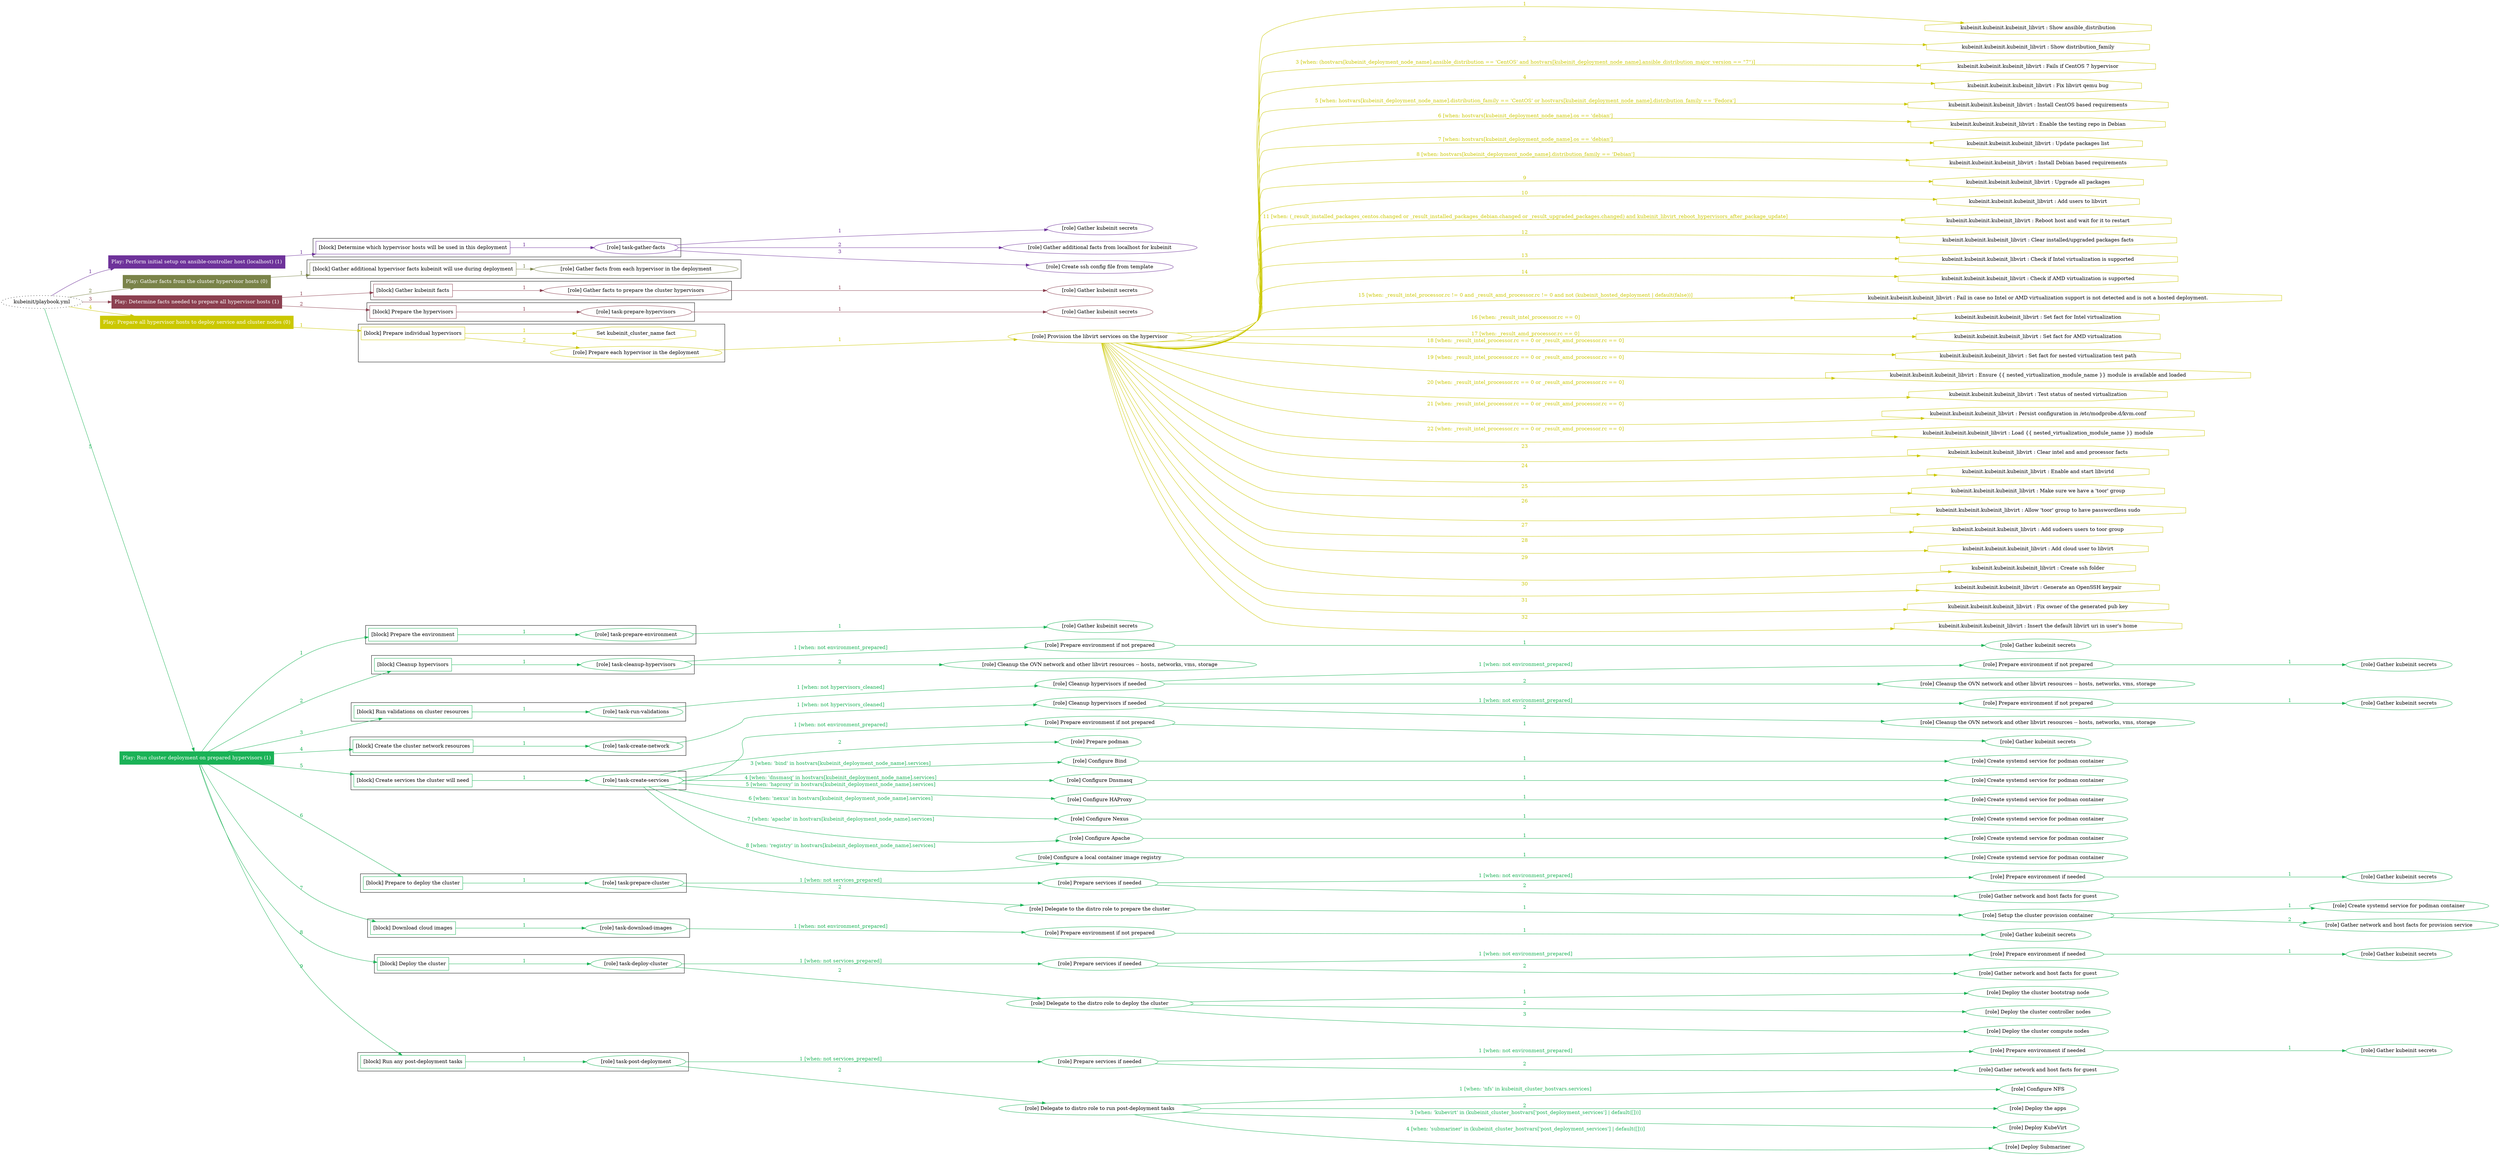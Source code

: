 digraph {
	graph [concentrate=true ordering=in rankdir=LR ratio=fill]
	edge [esep=5 sep=10]
	"kubeinit/playbook.yml" [URL="/home/runner/work/kubeinit/kubeinit/kubeinit/playbook.yml" id=playbook_a72a50b7 style=dotted]
	play_29dd4440 [label="Play: Perform initial setup on ansible-controller host (localhost) (1)" URL="/home/runner/work/kubeinit/kubeinit/kubeinit/playbook.yml" color="#6e329a" fontcolor="#ffffff" id=play_29dd4440 shape=box style=filled tooltip=localhost]
	"kubeinit/playbook.yml" -> play_29dd4440 [label="1 " color="#6e329a" fontcolor="#6e329a" id=edge_cd7d88f7 labeltooltip="1 " tooltip="1 "]
	subgraph "Gather kubeinit secrets" {
		role_7f510d42 [label="[role] Gather kubeinit secrets" URL="/home/runner/.ansible/collections/ansible_collections/kubeinit/kubeinit/roles/kubeinit_prepare/tasks/build_hypervisors_group.yml" color="#6e329a" id=role_7f510d42 tooltip="Gather kubeinit secrets"]
	}
	subgraph "Gather additional facts from localhost for kubeinit" {
		role_45a69cbd [label="[role] Gather additional facts from localhost for kubeinit" URL="/home/runner/.ansible/collections/ansible_collections/kubeinit/kubeinit/roles/kubeinit_prepare/tasks/build_hypervisors_group.yml" color="#6e329a" id=role_45a69cbd tooltip="Gather additional facts from localhost for kubeinit"]
	}
	subgraph "Create ssh config file from template" {
		role_301111be [label="[role] Create ssh config file from template" URL="/home/runner/.ansible/collections/ansible_collections/kubeinit/kubeinit/roles/kubeinit_prepare/tasks/build_hypervisors_group.yml" color="#6e329a" id=role_301111be tooltip="Create ssh config file from template"]
	}
	subgraph "task-gather-facts" {
		role_ed8b335f [label="[role] task-gather-facts" URL="/home/runner/work/kubeinit/kubeinit/kubeinit/playbook.yml" color="#6e329a" id=role_ed8b335f tooltip="task-gather-facts"]
		role_ed8b335f -> role_7f510d42 [label="1 " color="#6e329a" fontcolor="#6e329a" id=edge_62a997eb labeltooltip="1 " tooltip="1 "]
		role_ed8b335f -> role_45a69cbd [label="2 " color="#6e329a" fontcolor="#6e329a" id=edge_ddfa05ee labeltooltip="2 " tooltip="2 "]
		role_ed8b335f -> role_301111be [label="3 " color="#6e329a" fontcolor="#6e329a" id=edge_165f6ec2 labeltooltip="3 " tooltip="3 "]
	}
	subgraph "Play: Perform initial setup on ansible-controller host (localhost) (1)" {
		play_29dd4440 -> block_42598b4d [label=1 color="#6e329a" fontcolor="#6e329a" id=edge_e502e100 labeltooltip=1 tooltip=1]
		subgraph cluster_block_42598b4d {
			block_42598b4d [label="[block] Determine which hypervisor hosts will be used in this deployment" URL="/home/runner/work/kubeinit/kubeinit/kubeinit/playbook.yml" color="#6e329a" id=block_42598b4d labeltooltip="Determine which hypervisor hosts will be used in this deployment" shape=box tooltip="Determine which hypervisor hosts will be used in this deployment"]
			block_42598b4d -> role_ed8b335f [label="1 " color="#6e329a" fontcolor="#6e329a" id=edge_dca7e686 labeltooltip="1 " tooltip="1 "]
		}
	}
	play_ec956084 [label="Play: Gather facts from the cluster hypervisor hosts (0)" URL="/home/runner/work/kubeinit/kubeinit/kubeinit/playbook.yml" color="#7a8349" fontcolor="#ffffff" id=play_ec956084 shape=box style=filled tooltip="Play: Gather facts from the cluster hypervisor hosts (0)"]
	"kubeinit/playbook.yml" -> play_ec956084 [label="2 " color="#7a8349" fontcolor="#7a8349" id=edge_183a0d44 labeltooltip="2 " tooltip="2 "]
	subgraph "Gather facts from each hypervisor in the deployment" {
		role_f0b058a0 [label="[role] Gather facts from each hypervisor in the deployment" URL="/home/runner/work/kubeinit/kubeinit/kubeinit/playbook.yml" color="#7a8349" id=role_f0b058a0 tooltip="Gather facts from each hypervisor in the deployment"]
	}
	subgraph "Play: Gather facts from the cluster hypervisor hosts (0)" {
		play_ec956084 -> block_c0bea3d8 [label=1 color="#7a8349" fontcolor="#7a8349" id=edge_b801ab63 labeltooltip=1 tooltip=1]
		subgraph cluster_block_c0bea3d8 {
			block_c0bea3d8 [label="[block] Gather additional hypervisor facts kubeinit will use during deployment" URL="/home/runner/work/kubeinit/kubeinit/kubeinit/playbook.yml" color="#7a8349" id=block_c0bea3d8 labeltooltip="Gather additional hypervisor facts kubeinit will use during deployment" shape=box tooltip="Gather additional hypervisor facts kubeinit will use during deployment"]
			block_c0bea3d8 -> role_f0b058a0 [label="1 " color="#7a8349" fontcolor="#7a8349" id=edge_59c809f5 labeltooltip="1 " tooltip="1 "]
		}
	}
	play_c77e5865 [label="Play: Determine facts needed to prepare all hypervisor hosts (1)" URL="/home/runner/work/kubeinit/kubeinit/kubeinit/playbook.yml" color="#8c4050" fontcolor="#ffffff" id=play_c77e5865 shape=box style=filled tooltip=localhost]
	"kubeinit/playbook.yml" -> play_c77e5865 [label="3 " color="#8c4050" fontcolor="#8c4050" id=edge_d2c5de6d labeltooltip="3 " tooltip="3 "]
	subgraph "Gather kubeinit secrets" {
		role_819d52d3 [label="[role] Gather kubeinit secrets" URL="/home/runner/.ansible/collections/ansible_collections/kubeinit/kubeinit/roles/kubeinit_prepare/tasks/gather_kubeinit_facts.yml" color="#8c4050" id=role_819d52d3 tooltip="Gather kubeinit secrets"]
	}
	subgraph "Gather facts to prepare the cluster hypervisors" {
		role_e36f2269 [label="[role] Gather facts to prepare the cluster hypervisors" URL="/home/runner/work/kubeinit/kubeinit/kubeinit/playbook.yml" color="#8c4050" id=role_e36f2269 tooltip="Gather facts to prepare the cluster hypervisors"]
		role_e36f2269 -> role_819d52d3 [label="1 " color="#8c4050" fontcolor="#8c4050" id=edge_ea0b60e5 labeltooltip="1 " tooltip="1 "]
	}
	subgraph "Gather kubeinit secrets" {
		role_1aa150df [label="[role] Gather kubeinit secrets" URL="/home/runner/.ansible/collections/ansible_collections/kubeinit/kubeinit/roles/kubeinit_prepare/tasks/gather_kubeinit_facts.yml" color="#8c4050" id=role_1aa150df tooltip="Gather kubeinit secrets"]
	}
	subgraph "task-prepare-hypervisors" {
		role_1dd1b731 [label="[role] task-prepare-hypervisors" URL="/home/runner/work/kubeinit/kubeinit/kubeinit/playbook.yml" color="#8c4050" id=role_1dd1b731 tooltip="task-prepare-hypervisors"]
		role_1dd1b731 -> role_1aa150df [label="1 " color="#8c4050" fontcolor="#8c4050" id=edge_77750934 labeltooltip="1 " tooltip="1 "]
	}
	subgraph "Play: Determine facts needed to prepare all hypervisor hosts (1)" {
		play_c77e5865 -> block_76c46c3a [label=1 color="#8c4050" fontcolor="#8c4050" id=edge_4a7d7dd1 labeltooltip=1 tooltip=1]
		subgraph cluster_block_76c46c3a {
			block_76c46c3a [label="[block] Gather kubeinit facts" URL="/home/runner/work/kubeinit/kubeinit/kubeinit/playbook.yml" color="#8c4050" id=block_76c46c3a labeltooltip="Gather kubeinit facts" shape=box tooltip="Gather kubeinit facts"]
			block_76c46c3a -> role_e36f2269 [label="1 " color="#8c4050" fontcolor="#8c4050" id=edge_b5d8ff76 labeltooltip="1 " tooltip="1 "]
		}
		play_c77e5865 -> block_8ce80548 [label=2 color="#8c4050" fontcolor="#8c4050" id=edge_b36fd85a labeltooltip=2 tooltip=2]
		subgraph cluster_block_8ce80548 {
			block_8ce80548 [label="[block] Prepare the hypervisors" URL="/home/runner/work/kubeinit/kubeinit/kubeinit/playbook.yml" color="#8c4050" id=block_8ce80548 labeltooltip="Prepare the hypervisors" shape=box tooltip="Prepare the hypervisors"]
			block_8ce80548 -> role_1dd1b731 [label="1 " color="#8c4050" fontcolor="#8c4050" id=edge_1e4a39b8 labeltooltip="1 " tooltip="1 "]
		}
	}
	play_29054edb [label="Play: Prepare all hypervisor hosts to deploy service and cluster nodes (0)" URL="/home/runner/work/kubeinit/kubeinit/kubeinit/playbook.yml" color="#cbc801" fontcolor="#ffffff" id=play_29054edb shape=box style=filled tooltip="Play: Prepare all hypervisor hosts to deploy service and cluster nodes (0)"]
	"kubeinit/playbook.yml" -> play_29054edb [label="4 " color="#cbc801" fontcolor="#cbc801" id=edge_627e1061 labeltooltip="4 " tooltip="4 "]
	subgraph "Provision the libvirt services on the hypervisor" {
		role_dcf649a5 [label="[role] Provision the libvirt services on the hypervisor" URL="/home/runner/.ansible/collections/ansible_collections/kubeinit/kubeinit/roles/kubeinit_prepare/tasks/prepare_hypervisor.yml" color="#cbc801" id=role_dcf649a5 tooltip="Provision the libvirt services on the hypervisor"]
		task_b7b4c272 [label="kubeinit.kubeinit.kubeinit_libvirt : Show ansible_distribution" URL="/home/runner/.ansible/collections/ansible_collections/kubeinit/kubeinit/roles/kubeinit_libvirt/tasks/main.yml" color="#cbc801" id=task_b7b4c272 shape=octagon tooltip="kubeinit.kubeinit.kubeinit_libvirt : Show ansible_distribution"]
		role_dcf649a5 -> task_b7b4c272 [label="1 " color="#cbc801" fontcolor="#cbc801" id=edge_bb4b305e labeltooltip="1 " tooltip="1 "]
		task_60e3cca0 [label="kubeinit.kubeinit.kubeinit_libvirt : Show distribution_family" URL="/home/runner/.ansible/collections/ansible_collections/kubeinit/kubeinit/roles/kubeinit_libvirt/tasks/main.yml" color="#cbc801" id=task_60e3cca0 shape=octagon tooltip="kubeinit.kubeinit.kubeinit_libvirt : Show distribution_family"]
		role_dcf649a5 -> task_60e3cca0 [label="2 " color="#cbc801" fontcolor="#cbc801" id=edge_10e801df labeltooltip="2 " tooltip="2 "]
		task_bfb5bc00 [label="kubeinit.kubeinit.kubeinit_libvirt : Fails if CentOS 7 hypervisor" URL="/home/runner/.ansible/collections/ansible_collections/kubeinit/kubeinit/roles/kubeinit_libvirt/tasks/main.yml" color="#cbc801" id=task_bfb5bc00 shape=octagon tooltip="kubeinit.kubeinit.kubeinit_libvirt : Fails if CentOS 7 hypervisor"]
		role_dcf649a5 -> task_bfb5bc00 [label="3 [when: (hostvars[kubeinit_deployment_node_name].ansible_distribution == 'CentOS' and hostvars[kubeinit_deployment_node_name].ansible_distribution_major_version == \"7\")]" color="#cbc801" fontcolor="#cbc801" id=edge_b50e2a25 labeltooltip="3 [when: (hostvars[kubeinit_deployment_node_name].ansible_distribution == 'CentOS' and hostvars[kubeinit_deployment_node_name].ansible_distribution_major_version == \"7\")]" tooltip="3 [when: (hostvars[kubeinit_deployment_node_name].ansible_distribution == 'CentOS' and hostvars[kubeinit_deployment_node_name].ansible_distribution_major_version == \"7\")]"]
		task_4ad1c980 [label="kubeinit.kubeinit.kubeinit_libvirt : Fix libvirt qemu bug" URL="/home/runner/.ansible/collections/ansible_collections/kubeinit/kubeinit/roles/kubeinit_libvirt/tasks/main.yml" color="#cbc801" id=task_4ad1c980 shape=octagon tooltip="kubeinit.kubeinit.kubeinit_libvirt : Fix libvirt qemu bug"]
		role_dcf649a5 -> task_4ad1c980 [label="4 " color="#cbc801" fontcolor="#cbc801" id=edge_0c4475b6 labeltooltip="4 " tooltip="4 "]
		task_58fd966f [label="kubeinit.kubeinit.kubeinit_libvirt : Install CentOS based requirements" URL="/home/runner/.ansible/collections/ansible_collections/kubeinit/kubeinit/roles/kubeinit_libvirt/tasks/main.yml" color="#cbc801" id=task_58fd966f shape=octagon tooltip="kubeinit.kubeinit.kubeinit_libvirt : Install CentOS based requirements"]
		role_dcf649a5 -> task_58fd966f [label="5 [when: hostvars[kubeinit_deployment_node_name].distribution_family == 'CentOS' or hostvars[kubeinit_deployment_node_name].distribution_family == 'Fedora']" color="#cbc801" fontcolor="#cbc801" id=edge_6ba43ff0 labeltooltip="5 [when: hostvars[kubeinit_deployment_node_name].distribution_family == 'CentOS' or hostvars[kubeinit_deployment_node_name].distribution_family == 'Fedora']" tooltip="5 [when: hostvars[kubeinit_deployment_node_name].distribution_family == 'CentOS' or hostvars[kubeinit_deployment_node_name].distribution_family == 'Fedora']"]
		task_e6cf2535 [label="kubeinit.kubeinit.kubeinit_libvirt : Enable the testing repo in Debian" URL="/home/runner/.ansible/collections/ansible_collections/kubeinit/kubeinit/roles/kubeinit_libvirt/tasks/main.yml" color="#cbc801" id=task_e6cf2535 shape=octagon tooltip="kubeinit.kubeinit.kubeinit_libvirt : Enable the testing repo in Debian"]
		role_dcf649a5 -> task_e6cf2535 [label="6 [when: hostvars[kubeinit_deployment_node_name].os == 'debian']" color="#cbc801" fontcolor="#cbc801" id=edge_d4a24466 labeltooltip="6 [when: hostvars[kubeinit_deployment_node_name].os == 'debian']" tooltip="6 [when: hostvars[kubeinit_deployment_node_name].os == 'debian']"]
		task_20367dad [label="kubeinit.kubeinit.kubeinit_libvirt : Update packages list" URL="/home/runner/.ansible/collections/ansible_collections/kubeinit/kubeinit/roles/kubeinit_libvirt/tasks/main.yml" color="#cbc801" id=task_20367dad shape=octagon tooltip="kubeinit.kubeinit.kubeinit_libvirt : Update packages list"]
		role_dcf649a5 -> task_20367dad [label="7 [when: hostvars[kubeinit_deployment_node_name].os == 'debian']" color="#cbc801" fontcolor="#cbc801" id=edge_d203349f labeltooltip="7 [when: hostvars[kubeinit_deployment_node_name].os == 'debian']" tooltip="7 [when: hostvars[kubeinit_deployment_node_name].os == 'debian']"]
		task_f97d7c8e [label="kubeinit.kubeinit.kubeinit_libvirt : Install Debian based requirements" URL="/home/runner/.ansible/collections/ansible_collections/kubeinit/kubeinit/roles/kubeinit_libvirt/tasks/main.yml" color="#cbc801" id=task_f97d7c8e shape=octagon tooltip="kubeinit.kubeinit.kubeinit_libvirt : Install Debian based requirements"]
		role_dcf649a5 -> task_f97d7c8e [label="8 [when: hostvars[kubeinit_deployment_node_name].distribution_family == 'Debian']" color="#cbc801" fontcolor="#cbc801" id=edge_1debdeb8 labeltooltip="8 [when: hostvars[kubeinit_deployment_node_name].distribution_family == 'Debian']" tooltip="8 [when: hostvars[kubeinit_deployment_node_name].distribution_family == 'Debian']"]
		task_f9f247a0 [label="kubeinit.kubeinit.kubeinit_libvirt : Upgrade all packages" URL="/home/runner/.ansible/collections/ansible_collections/kubeinit/kubeinit/roles/kubeinit_libvirt/tasks/main.yml" color="#cbc801" id=task_f9f247a0 shape=octagon tooltip="kubeinit.kubeinit.kubeinit_libvirt : Upgrade all packages"]
		role_dcf649a5 -> task_f9f247a0 [label="9 " color="#cbc801" fontcolor="#cbc801" id=edge_c7c4440d labeltooltip="9 " tooltip="9 "]
		task_2bb0c887 [label="kubeinit.kubeinit.kubeinit_libvirt : Add users to libvirt" URL="/home/runner/.ansible/collections/ansible_collections/kubeinit/kubeinit/roles/kubeinit_libvirt/tasks/main.yml" color="#cbc801" id=task_2bb0c887 shape=octagon tooltip="kubeinit.kubeinit.kubeinit_libvirt : Add users to libvirt"]
		role_dcf649a5 -> task_2bb0c887 [label="10 " color="#cbc801" fontcolor="#cbc801" id=edge_b8307fe8 labeltooltip="10 " tooltip="10 "]
		task_7b189bf1 [label="kubeinit.kubeinit.kubeinit_libvirt : Reboot host and wait for it to restart" URL="/home/runner/.ansible/collections/ansible_collections/kubeinit/kubeinit/roles/kubeinit_libvirt/tasks/main.yml" color="#cbc801" id=task_7b189bf1 shape=octagon tooltip="kubeinit.kubeinit.kubeinit_libvirt : Reboot host and wait for it to restart"]
		role_dcf649a5 -> task_7b189bf1 [label="11 [when: (_result_installed_packages_centos.changed or _result_installed_packages_debian.changed or _result_upgraded_packages.changed) and kubeinit_libvirt_reboot_hypervisors_after_package_update]" color="#cbc801" fontcolor="#cbc801" id=edge_fae37c05 labeltooltip="11 [when: (_result_installed_packages_centos.changed or _result_installed_packages_debian.changed or _result_upgraded_packages.changed) and kubeinit_libvirt_reboot_hypervisors_after_package_update]" tooltip="11 [when: (_result_installed_packages_centos.changed or _result_installed_packages_debian.changed or _result_upgraded_packages.changed) and kubeinit_libvirt_reboot_hypervisors_after_package_update]"]
		task_d1019d55 [label="kubeinit.kubeinit.kubeinit_libvirt : Clear installed/upgraded packages facts" URL="/home/runner/.ansible/collections/ansible_collections/kubeinit/kubeinit/roles/kubeinit_libvirt/tasks/main.yml" color="#cbc801" id=task_d1019d55 shape=octagon tooltip="kubeinit.kubeinit.kubeinit_libvirt : Clear installed/upgraded packages facts"]
		role_dcf649a5 -> task_d1019d55 [label="12 " color="#cbc801" fontcolor="#cbc801" id=edge_f120cced labeltooltip="12 " tooltip="12 "]
		task_6c3211c2 [label="kubeinit.kubeinit.kubeinit_libvirt : Check if Intel virtualization is supported" URL="/home/runner/.ansible/collections/ansible_collections/kubeinit/kubeinit/roles/kubeinit_libvirt/tasks/main.yml" color="#cbc801" id=task_6c3211c2 shape=octagon tooltip="kubeinit.kubeinit.kubeinit_libvirt : Check if Intel virtualization is supported"]
		role_dcf649a5 -> task_6c3211c2 [label="13 " color="#cbc801" fontcolor="#cbc801" id=edge_d59e0708 labeltooltip="13 " tooltip="13 "]
		task_6e9719f5 [label="kubeinit.kubeinit.kubeinit_libvirt : Check if AMD virtualization is supported" URL="/home/runner/.ansible/collections/ansible_collections/kubeinit/kubeinit/roles/kubeinit_libvirt/tasks/main.yml" color="#cbc801" id=task_6e9719f5 shape=octagon tooltip="kubeinit.kubeinit.kubeinit_libvirt : Check if AMD virtualization is supported"]
		role_dcf649a5 -> task_6e9719f5 [label="14 " color="#cbc801" fontcolor="#cbc801" id=edge_633a7a30 labeltooltip="14 " tooltip="14 "]
		task_1335b379 [label="kubeinit.kubeinit.kubeinit_libvirt : Fail in case no Intel or AMD virtualization support is not detected and is not a hosted deployment." URL="/home/runner/.ansible/collections/ansible_collections/kubeinit/kubeinit/roles/kubeinit_libvirt/tasks/main.yml" color="#cbc801" id=task_1335b379 shape=octagon tooltip="kubeinit.kubeinit.kubeinit_libvirt : Fail in case no Intel or AMD virtualization support is not detected and is not a hosted deployment."]
		role_dcf649a5 -> task_1335b379 [label="15 [when: _result_intel_processor.rc != 0 and _result_amd_processor.rc != 0 and not (kubeinit_hosted_deployment | default(false))]" color="#cbc801" fontcolor="#cbc801" id=edge_c411a410 labeltooltip="15 [when: _result_intel_processor.rc != 0 and _result_amd_processor.rc != 0 and not (kubeinit_hosted_deployment | default(false))]" tooltip="15 [when: _result_intel_processor.rc != 0 and _result_amd_processor.rc != 0 and not (kubeinit_hosted_deployment | default(false))]"]
		task_68e436b3 [label="kubeinit.kubeinit.kubeinit_libvirt : Set fact for Intel virtualization" URL="/home/runner/.ansible/collections/ansible_collections/kubeinit/kubeinit/roles/kubeinit_libvirt/tasks/main.yml" color="#cbc801" id=task_68e436b3 shape=octagon tooltip="kubeinit.kubeinit.kubeinit_libvirt : Set fact for Intel virtualization"]
		role_dcf649a5 -> task_68e436b3 [label="16 [when: _result_intel_processor.rc == 0]" color="#cbc801" fontcolor="#cbc801" id=edge_a5280c48 labeltooltip="16 [when: _result_intel_processor.rc == 0]" tooltip="16 [when: _result_intel_processor.rc == 0]"]
		task_daeac2ab [label="kubeinit.kubeinit.kubeinit_libvirt : Set fact for AMD virtualization" URL="/home/runner/.ansible/collections/ansible_collections/kubeinit/kubeinit/roles/kubeinit_libvirt/tasks/main.yml" color="#cbc801" id=task_daeac2ab shape=octagon tooltip="kubeinit.kubeinit.kubeinit_libvirt : Set fact for AMD virtualization"]
		role_dcf649a5 -> task_daeac2ab [label="17 [when: _result_amd_processor.rc == 0]" color="#cbc801" fontcolor="#cbc801" id=edge_14ffef61 labeltooltip="17 [when: _result_amd_processor.rc == 0]" tooltip="17 [when: _result_amd_processor.rc == 0]"]
		task_d82decf0 [label="kubeinit.kubeinit.kubeinit_libvirt : Set fact for nested virtualization test path" URL="/home/runner/.ansible/collections/ansible_collections/kubeinit/kubeinit/roles/kubeinit_libvirt/tasks/main.yml" color="#cbc801" id=task_d82decf0 shape=octagon tooltip="kubeinit.kubeinit.kubeinit_libvirt : Set fact for nested virtualization test path"]
		role_dcf649a5 -> task_d82decf0 [label="18 [when: _result_intel_processor.rc == 0 or _result_amd_processor.rc == 0]" color="#cbc801" fontcolor="#cbc801" id=edge_01ebd834 labeltooltip="18 [when: _result_intel_processor.rc == 0 or _result_amd_processor.rc == 0]" tooltip="18 [when: _result_intel_processor.rc == 0 or _result_amd_processor.rc == 0]"]
		task_16e4ade7 [label="kubeinit.kubeinit.kubeinit_libvirt : Ensure {{ nested_virtualization_module_name }} module is available and loaded" URL="/home/runner/.ansible/collections/ansible_collections/kubeinit/kubeinit/roles/kubeinit_libvirt/tasks/main.yml" color="#cbc801" id=task_16e4ade7 shape=octagon tooltip="kubeinit.kubeinit.kubeinit_libvirt : Ensure {{ nested_virtualization_module_name }} module is available and loaded"]
		role_dcf649a5 -> task_16e4ade7 [label="19 [when: _result_intel_processor.rc == 0 or _result_amd_processor.rc == 0]" color="#cbc801" fontcolor="#cbc801" id=edge_50c5b36d labeltooltip="19 [when: _result_intel_processor.rc == 0 or _result_amd_processor.rc == 0]" tooltip="19 [when: _result_intel_processor.rc == 0 or _result_amd_processor.rc == 0]"]
		task_f0f0cc07 [label="kubeinit.kubeinit.kubeinit_libvirt : Test status of nested virtualization" URL="/home/runner/.ansible/collections/ansible_collections/kubeinit/kubeinit/roles/kubeinit_libvirt/tasks/main.yml" color="#cbc801" id=task_f0f0cc07 shape=octagon tooltip="kubeinit.kubeinit.kubeinit_libvirt : Test status of nested virtualization"]
		role_dcf649a5 -> task_f0f0cc07 [label="20 [when: _result_intel_processor.rc == 0 or _result_amd_processor.rc == 0]" color="#cbc801" fontcolor="#cbc801" id=edge_6a9ce207 labeltooltip="20 [when: _result_intel_processor.rc == 0 or _result_amd_processor.rc == 0]" tooltip="20 [when: _result_intel_processor.rc == 0 or _result_amd_processor.rc == 0]"]
		task_36b452a0 [label="kubeinit.kubeinit.kubeinit_libvirt : Persist configuration in /etc/modprobe.d/kvm.conf" URL="/home/runner/.ansible/collections/ansible_collections/kubeinit/kubeinit/roles/kubeinit_libvirt/tasks/main.yml" color="#cbc801" id=task_36b452a0 shape=octagon tooltip="kubeinit.kubeinit.kubeinit_libvirt : Persist configuration in /etc/modprobe.d/kvm.conf"]
		role_dcf649a5 -> task_36b452a0 [label="21 [when: _result_intel_processor.rc == 0 or _result_amd_processor.rc == 0]" color="#cbc801" fontcolor="#cbc801" id=edge_0121e9fc labeltooltip="21 [when: _result_intel_processor.rc == 0 or _result_amd_processor.rc == 0]" tooltip="21 [when: _result_intel_processor.rc == 0 or _result_amd_processor.rc == 0]"]
		task_b3efa977 [label="kubeinit.kubeinit.kubeinit_libvirt : Load {{ nested_virtualization_module_name }} module" URL="/home/runner/.ansible/collections/ansible_collections/kubeinit/kubeinit/roles/kubeinit_libvirt/tasks/main.yml" color="#cbc801" id=task_b3efa977 shape=octagon tooltip="kubeinit.kubeinit.kubeinit_libvirt : Load {{ nested_virtualization_module_name }} module"]
		role_dcf649a5 -> task_b3efa977 [label="22 [when: _result_intel_processor.rc == 0 or _result_amd_processor.rc == 0]" color="#cbc801" fontcolor="#cbc801" id=edge_24661635 labeltooltip="22 [when: _result_intel_processor.rc == 0 or _result_amd_processor.rc == 0]" tooltip="22 [when: _result_intel_processor.rc == 0 or _result_amd_processor.rc == 0]"]
		task_f495adf6 [label="kubeinit.kubeinit.kubeinit_libvirt : Clear intel and amd processor facts" URL="/home/runner/.ansible/collections/ansible_collections/kubeinit/kubeinit/roles/kubeinit_libvirt/tasks/main.yml" color="#cbc801" id=task_f495adf6 shape=octagon tooltip="kubeinit.kubeinit.kubeinit_libvirt : Clear intel and amd processor facts"]
		role_dcf649a5 -> task_f495adf6 [label="23 " color="#cbc801" fontcolor="#cbc801" id=edge_e2ea3a13 labeltooltip="23 " tooltip="23 "]
		task_d863827b [label="kubeinit.kubeinit.kubeinit_libvirt : Enable and start libvirtd" URL="/home/runner/.ansible/collections/ansible_collections/kubeinit/kubeinit/roles/kubeinit_libvirt/tasks/main.yml" color="#cbc801" id=task_d863827b shape=octagon tooltip="kubeinit.kubeinit.kubeinit_libvirt : Enable and start libvirtd"]
		role_dcf649a5 -> task_d863827b [label="24 " color="#cbc801" fontcolor="#cbc801" id=edge_d9e9094c labeltooltip="24 " tooltip="24 "]
		task_21c44d51 [label="kubeinit.kubeinit.kubeinit_libvirt : Make sure we have a 'toor' group" URL="/home/runner/.ansible/collections/ansible_collections/kubeinit/kubeinit/roles/kubeinit_libvirt/tasks/60_create_cloud_user.yml" color="#cbc801" id=task_21c44d51 shape=octagon tooltip="kubeinit.kubeinit.kubeinit_libvirt : Make sure we have a 'toor' group"]
		role_dcf649a5 -> task_21c44d51 [label="25 " color="#cbc801" fontcolor="#cbc801" id=edge_2792b964 labeltooltip="25 " tooltip="25 "]
		task_2e773297 [label="kubeinit.kubeinit.kubeinit_libvirt : Allow 'toor' group to have passwordless sudo" URL="/home/runner/.ansible/collections/ansible_collections/kubeinit/kubeinit/roles/kubeinit_libvirt/tasks/60_create_cloud_user.yml" color="#cbc801" id=task_2e773297 shape=octagon tooltip="kubeinit.kubeinit.kubeinit_libvirt : Allow 'toor' group to have passwordless sudo"]
		role_dcf649a5 -> task_2e773297 [label="26 " color="#cbc801" fontcolor="#cbc801" id=edge_ca33b424 labeltooltip="26 " tooltip="26 "]
		task_a980520c [label="kubeinit.kubeinit.kubeinit_libvirt : Add sudoers users to toor group" URL="/home/runner/.ansible/collections/ansible_collections/kubeinit/kubeinit/roles/kubeinit_libvirt/tasks/60_create_cloud_user.yml" color="#cbc801" id=task_a980520c shape=octagon tooltip="kubeinit.kubeinit.kubeinit_libvirt : Add sudoers users to toor group"]
		role_dcf649a5 -> task_a980520c [label="27 " color="#cbc801" fontcolor="#cbc801" id=edge_67d0ac57 labeltooltip="27 " tooltip="27 "]
		task_0acf9185 [label="kubeinit.kubeinit.kubeinit_libvirt : Add cloud user to libvirt" URL="/home/runner/.ansible/collections/ansible_collections/kubeinit/kubeinit/roles/kubeinit_libvirt/tasks/60_create_cloud_user.yml" color="#cbc801" id=task_0acf9185 shape=octagon tooltip="kubeinit.kubeinit.kubeinit_libvirt : Add cloud user to libvirt"]
		role_dcf649a5 -> task_0acf9185 [label="28 " color="#cbc801" fontcolor="#cbc801" id=edge_76427fd0 labeltooltip="28 " tooltip="28 "]
		task_e9f2a9d9 [label="kubeinit.kubeinit.kubeinit_libvirt : Create ssh folder" URL="/home/runner/.ansible/collections/ansible_collections/kubeinit/kubeinit/roles/kubeinit_libvirt/tasks/60_create_cloud_user.yml" color="#cbc801" id=task_e9f2a9d9 shape=octagon tooltip="kubeinit.kubeinit.kubeinit_libvirt : Create ssh folder"]
		role_dcf649a5 -> task_e9f2a9d9 [label="29 " color="#cbc801" fontcolor="#cbc801" id=edge_60a2a940 labeltooltip="29 " tooltip="29 "]
		task_d1a26371 [label="kubeinit.kubeinit.kubeinit_libvirt : Generate an OpenSSH keypair" URL="/home/runner/.ansible/collections/ansible_collections/kubeinit/kubeinit/roles/kubeinit_libvirt/tasks/60_create_cloud_user.yml" color="#cbc801" id=task_d1a26371 shape=octagon tooltip="kubeinit.kubeinit.kubeinit_libvirt : Generate an OpenSSH keypair"]
		role_dcf649a5 -> task_d1a26371 [label="30 " color="#cbc801" fontcolor="#cbc801" id=edge_ca2cbce5 labeltooltip="30 " tooltip="30 "]
		task_8a8df5bc [label="kubeinit.kubeinit.kubeinit_libvirt : Fix owner of the generated pub key" URL="/home/runner/.ansible/collections/ansible_collections/kubeinit/kubeinit/roles/kubeinit_libvirt/tasks/60_create_cloud_user.yml" color="#cbc801" id=task_8a8df5bc shape=octagon tooltip="kubeinit.kubeinit.kubeinit_libvirt : Fix owner of the generated pub key"]
		role_dcf649a5 -> task_8a8df5bc [label="31 " color="#cbc801" fontcolor="#cbc801" id=edge_afa00021 labeltooltip="31 " tooltip="31 "]
		task_5d684262 [label="kubeinit.kubeinit.kubeinit_libvirt : Insert the default libvirt uri in user's home" URL="/home/runner/.ansible/collections/ansible_collections/kubeinit/kubeinit/roles/kubeinit_libvirt/tasks/60_create_cloud_user.yml" color="#cbc801" id=task_5d684262 shape=octagon tooltip="kubeinit.kubeinit.kubeinit_libvirt : Insert the default libvirt uri in user's home"]
		role_dcf649a5 -> task_5d684262 [label="32 " color="#cbc801" fontcolor="#cbc801" id=edge_d761785a labeltooltip="32 " tooltip="32 "]
	}
	subgraph "Prepare each hypervisor in the deployment" {
		role_b0ca02f2 [label="[role] Prepare each hypervisor in the deployment" URL="/home/runner/work/kubeinit/kubeinit/kubeinit/playbook.yml" color="#cbc801" id=role_b0ca02f2 tooltip="Prepare each hypervisor in the deployment"]
		role_b0ca02f2 -> role_dcf649a5 [label="1 " color="#cbc801" fontcolor="#cbc801" id=edge_4faad61c labeltooltip="1 " tooltip="1 "]
	}
	subgraph "Play: Prepare all hypervisor hosts to deploy service and cluster nodes (0)" {
		play_29054edb -> block_4ee35527 [label=1 color="#cbc801" fontcolor="#cbc801" id=edge_351e36d5 labeltooltip=1 tooltip=1]
		subgraph cluster_block_4ee35527 {
			block_4ee35527 [label="[block] Prepare individual hypervisors" URL="/home/runner/work/kubeinit/kubeinit/kubeinit/playbook.yml" color="#cbc801" id=block_4ee35527 labeltooltip="Prepare individual hypervisors" shape=box tooltip="Prepare individual hypervisors"]
			block_4ee35527 -> role_b0ca02f2 [label="2 " color="#cbc801" fontcolor="#cbc801" id=edge_3c2c0002 labeltooltip="2 " tooltip="2 "]
			task_90b47d57 [label="Set kubeinit_cluster_name fact" URL="/home/runner/work/kubeinit/kubeinit/kubeinit/playbook.yml" color="#cbc801" id=task_90b47d57 shape=octagon tooltip="Set kubeinit_cluster_name fact"]
			block_4ee35527 -> task_90b47d57 [label="1 " color="#cbc801" fontcolor="#cbc801" id=edge_bd31d4db labeltooltip="1 " tooltip="1 "]
		}
	}
	play_d3cd2fb7 [label="Play: Run cluster deployment on prepared hypervisors (1)" URL="/home/runner/work/kubeinit/kubeinit/kubeinit/playbook.yml" color="#1ab256" fontcolor="#ffffff" id=play_d3cd2fb7 shape=box style=filled tooltip=localhost]
	"kubeinit/playbook.yml" -> play_d3cd2fb7 [label="5 " color="#1ab256" fontcolor="#1ab256" id=edge_cc7d4448 labeltooltip="5 " tooltip="5 "]
	subgraph "Gather kubeinit secrets" {
		role_bbb17568 [label="[role] Gather kubeinit secrets" URL="/home/runner/.ansible/collections/ansible_collections/kubeinit/kubeinit/roles/kubeinit_prepare/tasks/gather_kubeinit_facts.yml" color="#1ab256" id=role_bbb17568 tooltip="Gather kubeinit secrets"]
	}
	subgraph "task-prepare-environment" {
		role_a2eac39b [label="[role] task-prepare-environment" URL="/home/runner/work/kubeinit/kubeinit/kubeinit/playbook.yml" color="#1ab256" id=role_a2eac39b tooltip="task-prepare-environment"]
		role_a2eac39b -> role_bbb17568 [label="1 " color="#1ab256" fontcolor="#1ab256" id=edge_2dab099c labeltooltip="1 " tooltip="1 "]
	}
	subgraph "Gather kubeinit secrets" {
		role_510c32c3 [label="[role] Gather kubeinit secrets" URL="/home/runner/.ansible/collections/ansible_collections/kubeinit/kubeinit/roles/kubeinit_prepare/tasks/gather_kubeinit_facts.yml" color="#1ab256" id=role_510c32c3 tooltip="Gather kubeinit secrets"]
	}
	subgraph "Prepare environment if not prepared" {
		role_bcc28a99 [label="[role] Prepare environment if not prepared" URL="/home/runner/.ansible/collections/ansible_collections/kubeinit/kubeinit/roles/kubeinit_prepare/tasks/cleanup_hypervisors.yml" color="#1ab256" id=role_bcc28a99 tooltip="Prepare environment if not prepared"]
		role_bcc28a99 -> role_510c32c3 [label="1 " color="#1ab256" fontcolor="#1ab256" id=edge_a059fdaa labeltooltip="1 " tooltip="1 "]
	}
	subgraph "Cleanup the OVN network and other libvirt resources -- hosts, networks, vms, storage" {
		role_28144288 [label="[role] Cleanup the OVN network and other libvirt resources -- hosts, networks, vms, storage" URL="/home/runner/.ansible/collections/ansible_collections/kubeinit/kubeinit/roles/kubeinit_prepare/tasks/cleanup_hypervisors.yml" color="#1ab256" id=role_28144288 tooltip="Cleanup the OVN network and other libvirt resources -- hosts, networks, vms, storage"]
	}
	subgraph "task-cleanup-hypervisors" {
		role_d6d2a71e [label="[role] task-cleanup-hypervisors" URL="/home/runner/work/kubeinit/kubeinit/kubeinit/playbook.yml" color="#1ab256" id=role_d6d2a71e tooltip="task-cleanup-hypervisors"]
		role_d6d2a71e -> role_bcc28a99 [label="1 [when: not environment_prepared]" color="#1ab256" fontcolor="#1ab256" id=edge_4e6d4860 labeltooltip="1 [when: not environment_prepared]" tooltip="1 [when: not environment_prepared]"]
		role_d6d2a71e -> role_28144288 [label="2 " color="#1ab256" fontcolor="#1ab256" id=edge_99b55778 labeltooltip="2 " tooltip="2 "]
	}
	subgraph "Gather kubeinit secrets" {
		role_60c75d0f [label="[role] Gather kubeinit secrets" URL="/home/runner/.ansible/collections/ansible_collections/kubeinit/kubeinit/roles/kubeinit_prepare/tasks/gather_kubeinit_facts.yml" color="#1ab256" id=role_60c75d0f tooltip="Gather kubeinit secrets"]
	}
	subgraph "Prepare environment if not prepared" {
		role_01d655c7 [label="[role] Prepare environment if not prepared" URL="/home/runner/.ansible/collections/ansible_collections/kubeinit/kubeinit/roles/kubeinit_prepare/tasks/cleanup_hypervisors.yml" color="#1ab256" id=role_01d655c7 tooltip="Prepare environment if not prepared"]
		role_01d655c7 -> role_60c75d0f [label="1 " color="#1ab256" fontcolor="#1ab256" id=edge_7370a616 labeltooltip="1 " tooltip="1 "]
	}
	subgraph "Cleanup the OVN network and other libvirt resources -- hosts, networks, vms, storage" {
		role_5a25b4f3 [label="[role] Cleanup the OVN network and other libvirt resources -- hosts, networks, vms, storage" URL="/home/runner/.ansible/collections/ansible_collections/kubeinit/kubeinit/roles/kubeinit_prepare/tasks/cleanup_hypervisors.yml" color="#1ab256" id=role_5a25b4f3 tooltip="Cleanup the OVN network and other libvirt resources -- hosts, networks, vms, storage"]
	}
	subgraph "Cleanup hypervisors if needed" {
		role_db01457c [label="[role] Cleanup hypervisors if needed" URL="/home/runner/.ansible/collections/ansible_collections/kubeinit/kubeinit/roles/kubeinit_validations/tasks/main.yml" color="#1ab256" id=role_db01457c tooltip="Cleanup hypervisors if needed"]
		role_db01457c -> role_01d655c7 [label="1 [when: not environment_prepared]" color="#1ab256" fontcolor="#1ab256" id=edge_03711c69 labeltooltip="1 [when: not environment_prepared]" tooltip="1 [when: not environment_prepared]"]
		role_db01457c -> role_5a25b4f3 [label="2 " color="#1ab256" fontcolor="#1ab256" id=edge_7a6da14c labeltooltip="2 " tooltip="2 "]
	}
	subgraph "task-run-validations" {
		role_72bd435e [label="[role] task-run-validations" URL="/home/runner/work/kubeinit/kubeinit/kubeinit/playbook.yml" color="#1ab256" id=role_72bd435e tooltip="task-run-validations"]
		role_72bd435e -> role_db01457c [label="1 [when: not hypervisors_cleaned]" color="#1ab256" fontcolor="#1ab256" id=edge_d293fac6 labeltooltip="1 [when: not hypervisors_cleaned]" tooltip="1 [when: not hypervisors_cleaned]"]
	}
	subgraph "Gather kubeinit secrets" {
		role_cc960df2 [label="[role] Gather kubeinit secrets" URL="/home/runner/.ansible/collections/ansible_collections/kubeinit/kubeinit/roles/kubeinit_prepare/tasks/gather_kubeinit_facts.yml" color="#1ab256" id=role_cc960df2 tooltip="Gather kubeinit secrets"]
	}
	subgraph "Prepare environment if not prepared" {
		role_611629b3 [label="[role] Prepare environment if not prepared" URL="/home/runner/.ansible/collections/ansible_collections/kubeinit/kubeinit/roles/kubeinit_prepare/tasks/cleanup_hypervisors.yml" color="#1ab256" id=role_611629b3 tooltip="Prepare environment if not prepared"]
		role_611629b3 -> role_cc960df2 [label="1 " color="#1ab256" fontcolor="#1ab256" id=edge_fdc37c6b labeltooltip="1 " tooltip="1 "]
	}
	subgraph "Cleanup the OVN network and other libvirt resources -- hosts, networks, vms, storage" {
		role_656547c8 [label="[role] Cleanup the OVN network and other libvirt resources -- hosts, networks, vms, storage" URL="/home/runner/.ansible/collections/ansible_collections/kubeinit/kubeinit/roles/kubeinit_prepare/tasks/cleanup_hypervisors.yml" color="#1ab256" id=role_656547c8 tooltip="Cleanup the OVN network and other libvirt resources -- hosts, networks, vms, storage"]
	}
	subgraph "Cleanup hypervisors if needed" {
		role_6fb7e139 [label="[role] Cleanup hypervisors if needed" URL="/home/runner/.ansible/collections/ansible_collections/kubeinit/kubeinit/roles/kubeinit_libvirt/tasks/create_network.yml" color="#1ab256" id=role_6fb7e139 tooltip="Cleanup hypervisors if needed"]
		role_6fb7e139 -> role_611629b3 [label="1 [when: not environment_prepared]" color="#1ab256" fontcolor="#1ab256" id=edge_8e4236a9 labeltooltip="1 [when: not environment_prepared]" tooltip="1 [when: not environment_prepared]"]
		role_6fb7e139 -> role_656547c8 [label="2 " color="#1ab256" fontcolor="#1ab256" id=edge_e2aa7b15 labeltooltip="2 " tooltip="2 "]
	}
	subgraph "task-create-network" {
		role_c7f1cdec [label="[role] task-create-network" URL="/home/runner/work/kubeinit/kubeinit/kubeinit/playbook.yml" color="#1ab256" id=role_c7f1cdec tooltip="task-create-network"]
		role_c7f1cdec -> role_6fb7e139 [label="1 [when: not hypervisors_cleaned]" color="#1ab256" fontcolor="#1ab256" id=edge_347e2d36 labeltooltip="1 [when: not hypervisors_cleaned]" tooltip="1 [when: not hypervisors_cleaned]"]
	}
	subgraph "Gather kubeinit secrets" {
		role_6dc2bdc4 [label="[role] Gather kubeinit secrets" URL="/home/runner/.ansible/collections/ansible_collections/kubeinit/kubeinit/roles/kubeinit_prepare/tasks/gather_kubeinit_facts.yml" color="#1ab256" id=role_6dc2bdc4 tooltip="Gather kubeinit secrets"]
	}
	subgraph "Prepare environment if not prepared" {
		role_7e6ad8ce [label="[role] Prepare environment if not prepared" URL="/home/runner/.ansible/collections/ansible_collections/kubeinit/kubeinit/roles/kubeinit_services/tasks/main.yml" color="#1ab256" id=role_7e6ad8ce tooltip="Prepare environment if not prepared"]
		role_7e6ad8ce -> role_6dc2bdc4 [label="1 " color="#1ab256" fontcolor="#1ab256" id=edge_6bf66fd1 labeltooltip="1 " tooltip="1 "]
	}
	subgraph "Prepare podman" {
		role_31154711 [label="[role] Prepare podman" URL="/home/runner/.ansible/collections/ansible_collections/kubeinit/kubeinit/roles/kubeinit_services/tasks/00_create_service_pod.yml" color="#1ab256" id=role_31154711 tooltip="Prepare podman"]
	}
	subgraph "Create systemd service for podman container" {
		role_96325303 [label="[role] Create systemd service for podman container" URL="/home/runner/.ansible/collections/ansible_collections/kubeinit/kubeinit/roles/kubeinit_bind/tasks/main.yml" color="#1ab256" id=role_96325303 tooltip="Create systemd service for podman container"]
	}
	subgraph "Configure Bind" {
		role_a5afdd66 [label="[role] Configure Bind" URL="/home/runner/.ansible/collections/ansible_collections/kubeinit/kubeinit/roles/kubeinit_services/tasks/start_services_containers.yml" color="#1ab256" id=role_a5afdd66 tooltip="Configure Bind"]
		role_a5afdd66 -> role_96325303 [label="1 " color="#1ab256" fontcolor="#1ab256" id=edge_50132834 labeltooltip="1 " tooltip="1 "]
	}
	subgraph "Create systemd service for podman container" {
		role_2cf7a1b9 [label="[role] Create systemd service for podman container" URL="/home/runner/.ansible/collections/ansible_collections/kubeinit/kubeinit/roles/kubeinit_dnsmasq/tasks/main.yml" color="#1ab256" id=role_2cf7a1b9 tooltip="Create systemd service for podman container"]
	}
	subgraph "Configure Dnsmasq" {
		role_2277ed04 [label="[role] Configure Dnsmasq" URL="/home/runner/.ansible/collections/ansible_collections/kubeinit/kubeinit/roles/kubeinit_services/tasks/start_services_containers.yml" color="#1ab256" id=role_2277ed04 tooltip="Configure Dnsmasq"]
		role_2277ed04 -> role_2cf7a1b9 [label="1 " color="#1ab256" fontcolor="#1ab256" id=edge_5ef679e3 labeltooltip="1 " tooltip="1 "]
	}
	subgraph "Create systemd service for podman container" {
		role_2f3a4392 [label="[role] Create systemd service for podman container" URL="/home/runner/.ansible/collections/ansible_collections/kubeinit/kubeinit/roles/kubeinit_haproxy/tasks/main.yml" color="#1ab256" id=role_2f3a4392 tooltip="Create systemd service for podman container"]
	}
	subgraph "Configure HAProxy" {
		role_c9970d60 [label="[role] Configure HAProxy" URL="/home/runner/.ansible/collections/ansible_collections/kubeinit/kubeinit/roles/kubeinit_services/tasks/start_services_containers.yml" color="#1ab256" id=role_c9970d60 tooltip="Configure HAProxy"]
		role_c9970d60 -> role_2f3a4392 [label="1 " color="#1ab256" fontcolor="#1ab256" id=edge_4480c8ac labeltooltip="1 " tooltip="1 "]
	}
	subgraph "Create systemd service for podman container" {
		role_775e7cf2 [label="[role] Create systemd service for podman container" URL="/home/runner/.ansible/collections/ansible_collections/kubeinit/kubeinit/roles/kubeinit_nexus/tasks/main.yml" color="#1ab256" id=role_775e7cf2 tooltip="Create systemd service for podman container"]
	}
	subgraph "Configure Nexus" {
		role_a104de32 [label="[role] Configure Nexus" URL="/home/runner/.ansible/collections/ansible_collections/kubeinit/kubeinit/roles/kubeinit_services/tasks/start_services_containers.yml" color="#1ab256" id=role_a104de32 tooltip="Configure Nexus"]
		role_a104de32 -> role_775e7cf2 [label="1 " color="#1ab256" fontcolor="#1ab256" id=edge_dcd89a65 labeltooltip="1 " tooltip="1 "]
	}
	subgraph "Create systemd service for podman container" {
		role_eda1f953 [label="[role] Create systemd service for podman container" URL="/home/runner/.ansible/collections/ansible_collections/kubeinit/kubeinit/roles/kubeinit_apache/tasks/main.yml" color="#1ab256" id=role_eda1f953 tooltip="Create systemd service for podman container"]
	}
	subgraph "Configure Apache" {
		role_56723ef3 [label="[role] Configure Apache" URL="/home/runner/.ansible/collections/ansible_collections/kubeinit/kubeinit/roles/kubeinit_services/tasks/start_services_containers.yml" color="#1ab256" id=role_56723ef3 tooltip="Configure Apache"]
		role_56723ef3 -> role_eda1f953 [label="1 " color="#1ab256" fontcolor="#1ab256" id=edge_ecd14c4c labeltooltip="1 " tooltip="1 "]
	}
	subgraph "Create systemd service for podman container" {
		role_99b7a065 [label="[role] Create systemd service for podman container" URL="/home/runner/.ansible/collections/ansible_collections/kubeinit/kubeinit/roles/kubeinit_registry/tasks/main.yml" color="#1ab256" id=role_99b7a065 tooltip="Create systemd service for podman container"]
	}
	subgraph "Configure a local container image registry" {
		role_06a8912e [label="[role] Configure a local container image registry" URL="/home/runner/.ansible/collections/ansible_collections/kubeinit/kubeinit/roles/kubeinit_services/tasks/start_services_containers.yml" color="#1ab256" id=role_06a8912e tooltip="Configure a local container image registry"]
		role_06a8912e -> role_99b7a065 [label="1 " color="#1ab256" fontcolor="#1ab256" id=edge_2469ef0f labeltooltip="1 " tooltip="1 "]
	}
	subgraph "task-create-services" {
		role_0355c2bc [label="[role] task-create-services" URL="/home/runner/work/kubeinit/kubeinit/kubeinit/playbook.yml" color="#1ab256" id=role_0355c2bc tooltip="task-create-services"]
		role_0355c2bc -> role_7e6ad8ce [label="1 [when: not environment_prepared]" color="#1ab256" fontcolor="#1ab256" id=edge_780bcc2c labeltooltip="1 [when: not environment_prepared]" tooltip="1 [when: not environment_prepared]"]
		role_0355c2bc -> role_31154711 [label="2 " color="#1ab256" fontcolor="#1ab256" id=edge_25369729 labeltooltip="2 " tooltip="2 "]
		role_0355c2bc -> role_a5afdd66 [label="3 [when: 'bind' in hostvars[kubeinit_deployment_node_name].services]" color="#1ab256" fontcolor="#1ab256" id=edge_3c0c8095 labeltooltip="3 [when: 'bind' in hostvars[kubeinit_deployment_node_name].services]" tooltip="3 [when: 'bind' in hostvars[kubeinit_deployment_node_name].services]"]
		role_0355c2bc -> role_2277ed04 [label="4 [when: 'dnsmasq' in hostvars[kubeinit_deployment_node_name].services]" color="#1ab256" fontcolor="#1ab256" id=edge_eb78deec labeltooltip="4 [when: 'dnsmasq' in hostvars[kubeinit_deployment_node_name].services]" tooltip="4 [when: 'dnsmasq' in hostvars[kubeinit_deployment_node_name].services]"]
		role_0355c2bc -> role_c9970d60 [label="5 [when: 'haproxy' in hostvars[kubeinit_deployment_node_name].services]" color="#1ab256" fontcolor="#1ab256" id=edge_85276ccc labeltooltip="5 [when: 'haproxy' in hostvars[kubeinit_deployment_node_name].services]" tooltip="5 [when: 'haproxy' in hostvars[kubeinit_deployment_node_name].services]"]
		role_0355c2bc -> role_a104de32 [label="6 [when: 'nexus' in hostvars[kubeinit_deployment_node_name].services]" color="#1ab256" fontcolor="#1ab256" id=edge_6f375c05 labeltooltip="6 [when: 'nexus' in hostvars[kubeinit_deployment_node_name].services]" tooltip="6 [when: 'nexus' in hostvars[kubeinit_deployment_node_name].services]"]
		role_0355c2bc -> role_56723ef3 [label="7 [when: 'apache' in hostvars[kubeinit_deployment_node_name].services]" color="#1ab256" fontcolor="#1ab256" id=edge_706ae3ea labeltooltip="7 [when: 'apache' in hostvars[kubeinit_deployment_node_name].services]" tooltip="7 [when: 'apache' in hostvars[kubeinit_deployment_node_name].services]"]
		role_0355c2bc -> role_06a8912e [label="8 [when: 'registry' in hostvars[kubeinit_deployment_node_name].services]" color="#1ab256" fontcolor="#1ab256" id=edge_e0fc7079 labeltooltip="8 [when: 'registry' in hostvars[kubeinit_deployment_node_name].services]" tooltip="8 [when: 'registry' in hostvars[kubeinit_deployment_node_name].services]"]
	}
	subgraph "Gather kubeinit secrets" {
		role_ec06b352 [label="[role] Gather kubeinit secrets" URL="/home/runner/.ansible/collections/ansible_collections/kubeinit/kubeinit/roles/kubeinit_prepare/tasks/gather_kubeinit_facts.yml" color="#1ab256" id=role_ec06b352 tooltip="Gather kubeinit secrets"]
	}
	subgraph "Prepare environment if needed" {
		role_144e0042 [label="[role] Prepare environment if needed" URL="/home/runner/.ansible/collections/ansible_collections/kubeinit/kubeinit/roles/kubeinit_services/tasks/prepare_services.yml" color="#1ab256" id=role_144e0042 tooltip="Prepare environment if needed"]
		role_144e0042 -> role_ec06b352 [label="1 " color="#1ab256" fontcolor="#1ab256" id=edge_271d2949 labeltooltip="1 " tooltip="1 "]
	}
	subgraph "Gather network and host facts for guest" {
		role_52a8a9ae [label="[role] Gather network and host facts for guest" URL="/home/runner/.ansible/collections/ansible_collections/kubeinit/kubeinit/roles/kubeinit_services/tasks/prepare_services.yml" color="#1ab256" id=role_52a8a9ae tooltip="Gather network and host facts for guest"]
	}
	subgraph "Prepare services if needed" {
		role_2902a4b7 [label="[role] Prepare services if needed" URL="/home/runner/.ansible/collections/ansible_collections/kubeinit/kubeinit/roles/kubeinit_prepare/tasks/prepare_cluster.yml" color="#1ab256" id=role_2902a4b7 tooltip="Prepare services if needed"]
		role_2902a4b7 -> role_144e0042 [label="1 [when: not environment_prepared]" color="#1ab256" fontcolor="#1ab256" id=edge_8739a499 labeltooltip="1 [when: not environment_prepared]" tooltip="1 [when: not environment_prepared]"]
		role_2902a4b7 -> role_52a8a9ae [label="2 " color="#1ab256" fontcolor="#1ab256" id=edge_40de09d5 labeltooltip="2 " tooltip="2 "]
	}
	subgraph "Create systemd service for podman container" {
		role_a4750eae [label="[role] Create systemd service for podman container" URL="/home/runner/.ansible/collections/ansible_collections/kubeinit/kubeinit/roles/kubeinit_services/tasks/create_provision_container.yml" color="#1ab256" id=role_a4750eae tooltip="Create systemd service for podman container"]
	}
	subgraph "Gather network and host facts for provision service" {
		role_8391b1d4 [label="[role] Gather network and host facts for provision service" URL="/home/runner/.ansible/collections/ansible_collections/kubeinit/kubeinit/roles/kubeinit_services/tasks/create_provision_container.yml" color="#1ab256" id=role_8391b1d4 tooltip="Gather network and host facts for provision service"]
	}
	subgraph "Setup the cluster provision container" {
		role_695c9844 [label="[role] Setup the cluster provision container" URL="/home/runner/.ansible/collections/ansible_collections/kubeinit/kubeinit/roles/kubeinit_okd/tasks/prepare_cluster.yml" color="#1ab256" id=role_695c9844 tooltip="Setup the cluster provision container"]
		role_695c9844 -> role_a4750eae [label="1 " color="#1ab256" fontcolor="#1ab256" id=edge_eb6d7bdd labeltooltip="1 " tooltip="1 "]
		role_695c9844 -> role_8391b1d4 [label="2 " color="#1ab256" fontcolor="#1ab256" id=edge_208e052c labeltooltip="2 " tooltip="2 "]
	}
	subgraph "Delegate to the distro role to prepare the cluster" {
		role_ee365125 [label="[role] Delegate to the distro role to prepare the cluster" URL="/home/runner/.ansible/collections/ansible_collections/kubeinit/kubeinit/roles/kubeinit_prepare/tasks/prepare_cluster.yml" color="#1ab256" id=role_ee365125 tooltip="Delegate to the distro role to prepare the cluster"]
		role_ee365125 -> role_695c9844 [label="1 " color="#1ab256" fontcolor="#1ab256" id=edge_be04c52f labeltooltip="1 " tooltip="1 "]
	}
	subgraph "task-prepare-cluster" {
		role_73deb214 [label="[role] task-prepare-cluster" URL="/home/runner/work/kubeinit/kubeinit/kubeinit/playbook.yml" color="#1ab256" id=role_73deb214 tooltip="task-prepare-cluster"]
		role_73deb214 -> role_2902a4b7 [label="1 [when: not services_prepared]" color="#1ab256" fontcolor="#1ab256" id=edge_2e079cdc labeltooltip="1 [when: not services_prepared]" tooltip="1 [when: not services_prepared]"]
		role_73deb214 -> role_ee365125 [label="2 " color="#1ab256" fontcolor="#1ab256" id=edge_b71b0327 labeltooltip="2 " tooltip="2 "]
	}
	subgraph "Gather kubeinit secrets" {
		role_8546c3c9 [label="[role] Gather kubeinit secrets" URL="/home/runner/.ansible/collections/ansible_collections/kubeinit/kubeinit/roles/kubeinit_prepare/tasks/gather_kubeinit_facts.yml" color="#1ab256" id=role_8546c3c9 tooltip="Gather kubeinit secrets"]
	}
	subgraph "Prepare environment if not prepared" {
		role_faa369f1 [label="[role] Prepare environment if not prepared" URL="/home/runner/.ansible/collections/ansible_collections/kubeinit/kubeinit/roles/kubeinit_libvirt/tasks/download_cloud_images.yml" color="#1ab256" id=role_faa369f1 tooltip="Prepare environment if not prepared"]
		role_faa369f1 -> role_8546c3c9 [label="1 " color="#1ab256" fontcolor="#1ab256" id=edge_57cdd397 labeltooltip="1 " tooltip="1 "]
	}
	subgraph "task-download-images" {
		role_5a55697f [label="[role] task-download-images" URL="/home/runner/work/kubeinit/kubeinit/kubeinit/playbook.yml" color="#1ab256" id=role_5a55697f tooltip="task-download-images"]
		role_5a55697f -> role_faa369f1 [label="1 [when: not environment_prepared]" color="#1ab256" fontcolor="#1ab256" id=edge_ce4c2056 labeltooltip="1 [when: not environment_prepared]" tooltip="1 [when: not environment_prepared]"]
	}
	subgraph "Gather kubeinit secrets" {
		role_9abcdd99 [label="[role] Gather kubeinit secrets" URL="/home/runner/.ansible/collections/ansible_collections/kubeinit/kubeinit/roles/kubeinit_prepare/tasks/gather_kubeinit_facts.yml" color="#1ab256" id=role_9abcdd99 tooltip="Gather kubeinit secrets"]
	}
	subgraph "Prepare environment if needed" {
		role_6b54edf4 [label="[role] Prepare environment if needed" URL="/home/runner/.ansible/collections/ansible_collections/kubeinit/kubeinit/roles/kubeinit_services/tasks/prepare_services.yml" color="#1ab256" id=role_6b54edf4 tooltip="Prepare environment if needed"]
		role_6b54edf4 -> role_9abcdd99 [label="1 " color="#1ab256" fontcolor="#1ab256" id=edge_d25d2d76 labeltooltip="1 " tooltip="1 "]
	}
	subgraph "Gather network and host facts for guest" {
		role_4b2a8d7d [label="[role] Gather network and host facts for guest" URL="/home/runner/.ansible/collections/ansible_collections/kubeinit/kubeinit/roles/kubeinit_services/tasks/prepare_services.yml" color="#1ab256" id=role_4b2a8d7d tooltip="Gather network and host facts for guest"]
	}
	subgraph "Prepare services if needed" {
		role_a9e04cfb [label="[role] Prepare services if needed" URL="/home/runner/.ansible/collections/ansible_collections/kubeinit/kubeinit/roles/kubeinit_prepare/tasks/deploy_cluster.yml" color="#1ab256" id=role_a9e04cfb tooltip="Prepare services if needed"]
		role_a9e04cfb -> role_6b54edf4 [label="1 [when: not environment_prepared]" color="#1ab256" fontcolor="#1ab256" id=edge_b163452f labeltooltip="1 [when: not environment_prepared]" tooltip="1 [when: not environment_prepared]"]
		role_a9e04cfb -> role_4b2a8d7d [label="2 " color="#1ab256" fontcolor="#1ab256" id=edge_5cca7d0c labeltooltip="2 " tooltip="2 "]
	}
	subgraph "Deploy the cluster bootstrap node" {
		role_26942baf [label="[role] Deploy the cluster bootstrap node" URL="/home/runner/.ansible/collections/ansible_collections/kubeinit/kubeinit/roles/kubeinit_okd/tasks/main.yml" color="#1ab256" id=role_26942baf tooltip="Deploy the cluster bootstrap node"]
	}
	subgraph "Deploy the cluster controller nodes" {
		role_1aecd0d5 [label="[role] Deploy the cluster controller nodes" URL="/home/runner/.ansible/collections/ansible_collections/kubeinit/kubeinit/roles/kubeinit_okd/tasks/main.yml" color="#1ab256" id=role_1aecd0d5 tooltip="Deploy the cluster controller nodes"]
	}
	subgraph "Deploy the cluster compute nodes" {
		role_0cca1cca [label="[role] Deploy the cluster compute nodes" URL="/home/runner/.ansible/collections/ansible_collections/kubeinit/kubeinit/roles/kubeinit_okd/tasks/main.yml" color="#1ab256" id=role_0cca1cca tooltip="Deploy the cluster compute nodes"]
	}
	subgraph "Delegate to the distro role to deploy the cluster" {
		role_8800551a [label="[role] Delegate to the distro role to deploy the cluster" URL="/home/runner/.ansible/collections/ansible_collections/kubeinit/kubeinit/roles/kubeinit_prepare/tasks/deploy_cluster.yml" color="#1ab256" id=role_8800551a tooltip="Delegate to the distro role to deploy the cluster"]
		role_8800551a -> role_26942baf [label="1 " color="#1ab256" fontcolor="#1ab256" id=edge_de8f2281 labeltooltip="1 " tooltip="1 "]
		role_8800551a -> role_1aecd0d5 [label="2 " color="#1ab256" fontcolor="#1ab256" id=edge_3d2d34cf labeltooltip="2 " tooltip="2 "]
		role_8800551a -> role_0cca1cca [label="3 " color="#1ab256" fontcolor="#1ab256" id=edge_b167a036 labeltooltip="3 " tooltip="3 "]
	}
	subgraph "task-deploy-cluster" {
		role_fb556f1f [label="[role] task-deploy-cluster" URL="/home/runner/work/kubeinit/kubeinit/kubeinit/playbook.yml" color="#1ab256" id=role_fb556f1f tooltip="task-deploy-cluster"]
		role_fb556f1f -> role_a9e04cfb [label="1 [when: not services_prepared]" color="#1ab256" fontcolor="#1ab256" id=edge_f2305ecf labeltooltip="1 [when: not services_prepared]" tooltip="1 [when: not services_prepared]"]
		role_fb556f1f -> role_8800551a [label="2 " color="#1ab256" fontcolor="#1ab256" id=edge_10dd3f11 labeltooltip="2 " tooltip="2 "]
	}
	subgraph "Gather kubeinit secrets" {
		role_b3d77ca7 [label="[role] Gather kubeinit secrets" URL="/home/runner/.ansible/collections/ansible_collections/kubeinit/kubeinit/roles/kubeinit_prepare/tasks/gather_kubeinit_facts.yml" color="#1ab256" id=role_b3d77ca7 tooltip="Gather kubeinit secrets"]
	}
	subgraph "Prepare environment if needed" {
		role_bc21ef66 [label="[role] Prepare environment if needed" URL="/home/runner/.ansible/collections/ansible_collections/kubeinit/kubeinit/roles/kubeinit_services/tasks/prepare_services.yml" color="#1ab256" id=role_bc21ef66 tooltip="Prepare environment if needed"]
		role_bc21ef66 -> role_b3d77ca7 [label="1 " color="#1ab256" fontcolor="#1ab256" id=edge_163b7b35 labeltooltip="1 " tooltip="1 "]
	}
	subgraph "Gather network and host facts for guest" {
		role_07e0abc9 [label="[role] Gather network and host facts for guest" URL="/home/runner/.ansible/collections/ansible_collections/kubeinit/kubeinit/roles/kubeinit_services/tasks/prepare_services.yml" color="#1ab256" id=role_07e0abc9 tooltip="Gather network and host facts for guest"]
	}
	subgraph "Prepare services if needed" {
		role_809d7cb3 [label="[role] Prepare services if needed" URL="/home/runner/.ansible/collections/ansible_collections/kubeinit/kubeinit/roles/kubeinit_prepare/tasks/post_deployment.yml" color="#1ab256" id=role_809d7cb3 tooltip="Prepare services if needed"]
		role_809d7cb3 -> role_bc21ef66 [label="1 [when: not environment_prepared]" color="#1ab256" fontcolor="#1ab256" id=edge_aae859ad labeltooltip="1 [when: not environment_prepared]" tooltip="1 [when: not environment_prepared]"]
		role_809d7cb3 -> role_07e0abc9 [label="2 " color="#1ab256" fontcolor="#1ab256" id=edge_acfe47d3 labeltooltip="2 " tooltip="2 "]
	}
	subgraph "Configure NFS" {
		role_b9ebcb6c [label="[role] Configure NFS" URL="/home/runner/.ansible/collections/ansible_collections/kubeinit/kubeinit/roles/kubeinit_okd/tasks/post_deployment_tasks.yml" color="#1ab256" id=role_b9ebcb6c tooltip="Configure NFS"]
	}
	subgraph "Deploy the apps" {
		role_cdbce9f4 [label="[role] Deploy the apps" URL="/home/runner/.ansible/collections/ansible_collections/kubeinit/kubeinit/roles/kubeinit_okd/tasks/post_deployment_tasks.yml" color="#1ab256" id=role_cdbce9f4 tooltip="Deploy the apps"]
	}
	subgraph "Deploy KubeVirt" {
		role_0e43d280 [label="[role] Deploy KubeVirt" URL="/home/runner/.ansible/collections/ansible_collections/kubeinit/kubeinit/roles/kubeinit_okd/tasks/post_deployment_tasks.yml" color="#1ab256" id=role_0e43d280 tooltip="Deploy KubeVirt"]
	}
	subgraph "Deploy Submariner" {
		role_9babb0c2 [label="[role] Deploy Submariner" URL="/home/runner/.ansible/collections/ansible_collections/kubeinit/kubeinit/roles/kubeinit_okd/tasks/post_deployment_tasks.yml" color="#1ab256" id=role_9babb0c2 tooltip="Deploy Submariner"]
	}
	subgraph "Delegate to distro role to run post-deployment tasks" {
		role_ccb0245e [label="[role] Delegate to distro role to run post-deployment tasks" URL="/home/runner/.ansible/collections/ansible_collections/kubeinit/kubeinit/roles/kubeinit_prepare/tasks/post_deployment.yml" color="#1ab256" id=role_ccb0245e tooltip="Delegate to distro role to run post-deployment tasks"]
		role_ccb0245e -> role_b9ebcb6c [label="1 [when: 'nfs' in kubeinit_cluster_hostvars.services]" color="#1ab256" fontcolor="#1ab256" id=edge_0aa7efb8 labeltooltip="1 [when: 'nfs' in kubeinit_cluster_hostvars.services]" tooltip="1 [when: 'nfs' in kubeinit_cluster_hostvars.services]"]
		role_ccb0245e -> role_cdbce9f4 [label="2 " color="#1ab256" fontcolor="#1ab256" id=edge_ac80c480 labeltooltip="2 " tooltip="2 "]
		role_ccb0245e -> role_0e43d280 [label="3 [when: 'kubevirt' in (kubeinit_cluster_hostvars['post_deployment_services'] | default([]))]" color="#1ab256" fontcolor="#1ab256" id=edge_4b66e852 labeltooltip="3 [when: 'kubevirt' in (kubeinit_cluster_hostvars['post_deployment_services'] | default([]))]" tooltip="3 [when: 'kubevirt' in (kubeinit_cluster_hostvars['post_deployment_services'] | default([]))]"]
		role_ccb0245e -> role_9babb0c2 [label="4 [when: 'submariner' in (kubeinit_cluster_hostvars['post_deployment_services'] | default([]))]" color="#1ab256" fontcolor="#1ab256" id=edge_53199aea labeltooltip="4 [when: 'submariner' in (kubeinit_cluster_hostvars['post_deployment_services'] | default([]))]" tooltip="4 [when: 'submariner' in (kubeinit_cluster_hostvars['post_deployment_services'] | default([]))]"]
	}
	subgraph "task-post-deployment" {
		role_ded296f0 [label="[role] task-post-deployment" URL="/home/runner/work/kubeinit/kubeinit/kubeinit/playbook.yml" color="#1ab256" id=role_ded296f0 tooltip="task-post-deployment"]
		role_ded296f0 -> role_809d7cb3 [label="1 [when: not services_prepared]" color="#1ab256" fontcolor="#1ab256" id=edge_4e2933f5 labeltooltip="1 [when: not services_prepared]" tooltip="1 [when: not services_prepared]"]
		role_ded296f0 -> role_ccb0245e [label="2 " color="#1ab256" fontcolor="#1ab256" id=edge_f60c0da2 labeltooltip="2 " tooltip="2 "]
	}
	subgraph "Play: Run cluster deployment on prepared hypervisors (1)" {
		play_d3cd2fb7 -> block_68f97ccd [label=1 color="#1ab256" fontcolor="#1ab256" id=edge_7c75c660 labeltooltip=1 tooltip=1]
		subgraph cluster_block_68f97ccd {
			block_68f97ccd [label="[block] Prepare the environment" URL="/home/runner/work/kubeinit/kubeinit/kubeinit/playbook.yml" color="#1ab256" id=block_68f97ccd labeltooltip="Prepare the environment" shape=box tooltip="Prepare the environment"]
			block_68f97ccd -> role_a2eac39b [label="1 " color="#1ab256" fontcolor="#1ab256" id=edge_89c05f52 labeltooltip="1 " tooltip="1 "]
		}
		play_d3cd2fb7 -> block_4b6d27dd [label=2 color="#1ab256" fontcolor="#1ab256" id=edge_04627987 labeltooltip=2 tooltip=2]
		subgraph cluster_block_4b6d27dd {
			block_4b6d27dd [label="[block] Cleanup hypervisors" URL="/home/runner/work/kubeinit/kubeinit/kubeinit/playbook.yml" color="#1ab256" id=block_4b6d27dd labeltooltip="Cleanup hypervisors" shape=box tooltip="Cleanup hypervisors"]
			block_4b6d27dd -> role_d6d2a71e [label="1 " color="#1ab256" fontcolor="#1ab256" id=edge_22c3a08d labeltooltip="1 " tooltip="1 "]
		}
		play_d3cd2fb7 -> block_78231b88 [label=3 color="#1ab256" fontcolor="#1ab256" id=edge_7468a80f labeltooltip=3 tooltip=3]
		subgraph cluster_block_78231b88 {
			block_78231b88 [label="[block] Run validations on cluster resources" URL="/home/runner/work/kubeinit/kubeinit/kubeinit/playbook.yml" color="#1ab256" id=block_78231b88 labeltooltip="Run validations on cluster resources" shape=box tooltip="Run validations on cluster resources"]
			block_78231b88 -> role_72bd435e [label="1 " color="#1ab256" fontcolor="#1ab256" id=edge_1f4bd1fc labeltooltip="1 " tooltip="1 "]
		}
		play_d3cd2fb7 -> block_14faeddf [label=4 color="#1ab256" fontcolor="#1ab256" id=edge_7da96e04 labeltooltip=4 tooltip=4]
		subgraph cluster_block_14faeddf {
			block_14faeddf [label="[block] Create the cluster network resources" URL="/home/runner/work/kubeinit/kubeinit/kubeinit/playbook.yml" color="#1ab256" id=block_14faeddf labeltooltip="Create the cluster network resources" shape=box tooltip="Create the cluster network resources"]
			block_14faeddf -> role_c7f1cdec [label="1 " color="#1ab256" fontcolor="#1ab256" id=edge_a318ab40 labeltooltip="1 " tooltip="1 "]
		}
		play_d3cd2fb7 -> block_540756a0 [label=5 color="#1ab256" fontcolor="#1ab256" id=edge_b536e331 labeltooltip=5 tooltip=5]
		subgraph cluster_block_540756a0 {
			block_540756a0 [label="[block] Create services the cluster will need" URL="/home/runner/work/kubeinit/kubeinit/kubeinit/playbook.yml" color="#1ab256" id=block_540756a0 labeltooltip="Create services the cluster will need" shape=box tooltip="Create services the cluster will need"]
			block_540756a0 -> role_0355c2bc [label="1 " color="#1ab256" fontcolor="#1ab256" id=edge_d752876d labeltooltip="1 " tooltip="1 "]
		}
		play_d3cd2fb7 -> block_ba3523bb [label=6 color="#1ab256" fontcolor="#1ab256" id=edge_d8f10796 labeltooltip=6 tooltip=6]
		subgraph cluster_block_ba3523bb {
			block_ba3523bb [label="[block] Prepare to deploy the cluster" URL="/home/runner/work/kubeinit/kubeinit/kubeinit/playbook.yml" color="#1ab256" id=block_ba3523bb labeltooltip="Prepare to deploy the cluster" shape=box tooltip="Prepare to deploy the cluster"]
			block_ba3523bb -> role_73deb214 [label="1 " color="#1ab256" fontcolor="#1ab256" id=edge_abe56e7b labeltooltip="1 " tooltip="1 "]
		}
		play_d3cd2fb7 -> block_9a32184f [label=7 color="#1ab256" fontcolor="#1ab256" id=edge_862edf39 labeltooltip=7 tooltip=7]
		subgraph cluster_block_9a32184f {
			block_9a32184f [label="[block] Download cloud images" URL="/home/runner/work/kubeinit/kubeinit/kubeinit/playbook.yml" color="#1ab256" id=block_9a32184f labeltooltip="Download cloud images" shape=box tooltip="Download cloud images"]
			block_9a32184f -> role_5a55697f [label="1 " color="#1ab256" fontcolor="#1ab256" id=edge_7614c2b1 labeltooltip="1 " tooltip="1 "]
		}
		play_d3cd2fb7 -> block_b67f4841 [label=8 color="#1ab256" fontcolor="#1ab256" id=edge_ebe814d5 labeltooltip=8 tooltip=8]
		subgraph cluster_block_b67f4841 {
			block_b67f4841 [label="[block] Deploy the cluster" URL="/home/runner/work/kubeinit/kubeinit/kubeinit/playbook.yml" color="#1ab256" id=block_b67f4841 labeltooltip="Deploy the cluster" shape=box tooltip="Deploy the cluster"]
			block_b67f4841 -> role_fb556f1f [label="1 " color="#1ab256" fontcolor="#1ab256" id=edge_43b553fe labeltooltip="1 " tooltip="1 "]
		}
		play_d3cd2fb7 -> block_79c32fb4 [label=9 color="#1ab256" fontcolor="#1ab256" id=edge_848491eb labeltooltip=9 tooltip=9]
		subgraph cluster_block_79c32fb4 {
			block_79c32fb4 [label="[block] Run any post-deployment tasks" URL="/home/runner/work/kubeinit/kubeinit/kubeinit/playbook.yml" color="#1ab256" id=block_79c32fb4 labeltooltip="Run any post-deployment tasks" shape=box tooltip="Run any post-deployment tasks"]
			block_79c32fb4 -> role_ded296f0 [label="1 " color="#1ab256" fontcolor="#1ab256" id=edge_f72c6d9e labeltooltip="1 " tooltip="1 "]
		}
	}
}
